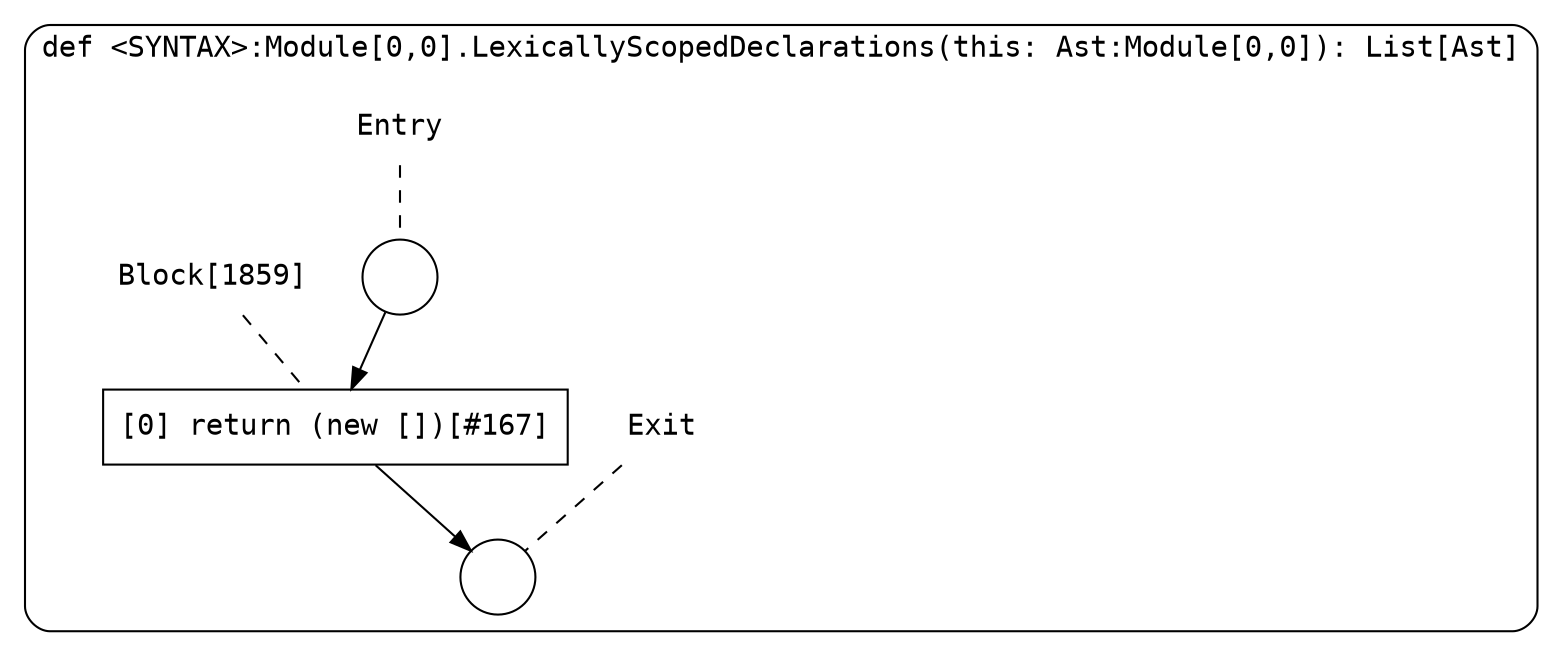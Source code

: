 digraph {
  graph [fontname = "Consolas"]
  node [fontname = "Consolas"]
  edge [fontname = "Consolas"]
  subgraph cluster309 {
    label = "def <SYNTAX>:Module[0,0].LexicallyScopedDeclarations(this: Ast:Module[0,0]): List[Ast]"
    style = rounded
    cluster309_entry_name [shape=none, label=<<font color="black">Entry</font>>]
    cluster309_entry_name -> cluster309_entry [arrowhead=none, color="black", style=dashed]
    cluster309_entry [shape=circle label=" " color="black" fillcolor="white" style=filled]
    cluster309_entry -> node1859 [color="black"]
    cluster309_exit_name [shape=none, label=<<font color="black">Exit</font>>]
    cluster309_exit_name -> cluster309_exit [arrowhead=none, color="black", style=dashed]
    cluster309_exit [shape=circle label=" " color="black" fillcolor="white" style=filled]
    node1859_name [shape=none, label=<<font color="black">Block[1859]</font>>]
    node1859_name -> node1859 [arrowhead=none, color="black", style=dashed]
    node1859 [shape=box, label=<<font color="black">[0] return (new [])[#167]<BR ALIGN="LEFT"/></font>> color="black" fillcolor="white", style=filled]
    node1859 -> cluster309_exit [color="black"]
  }
}